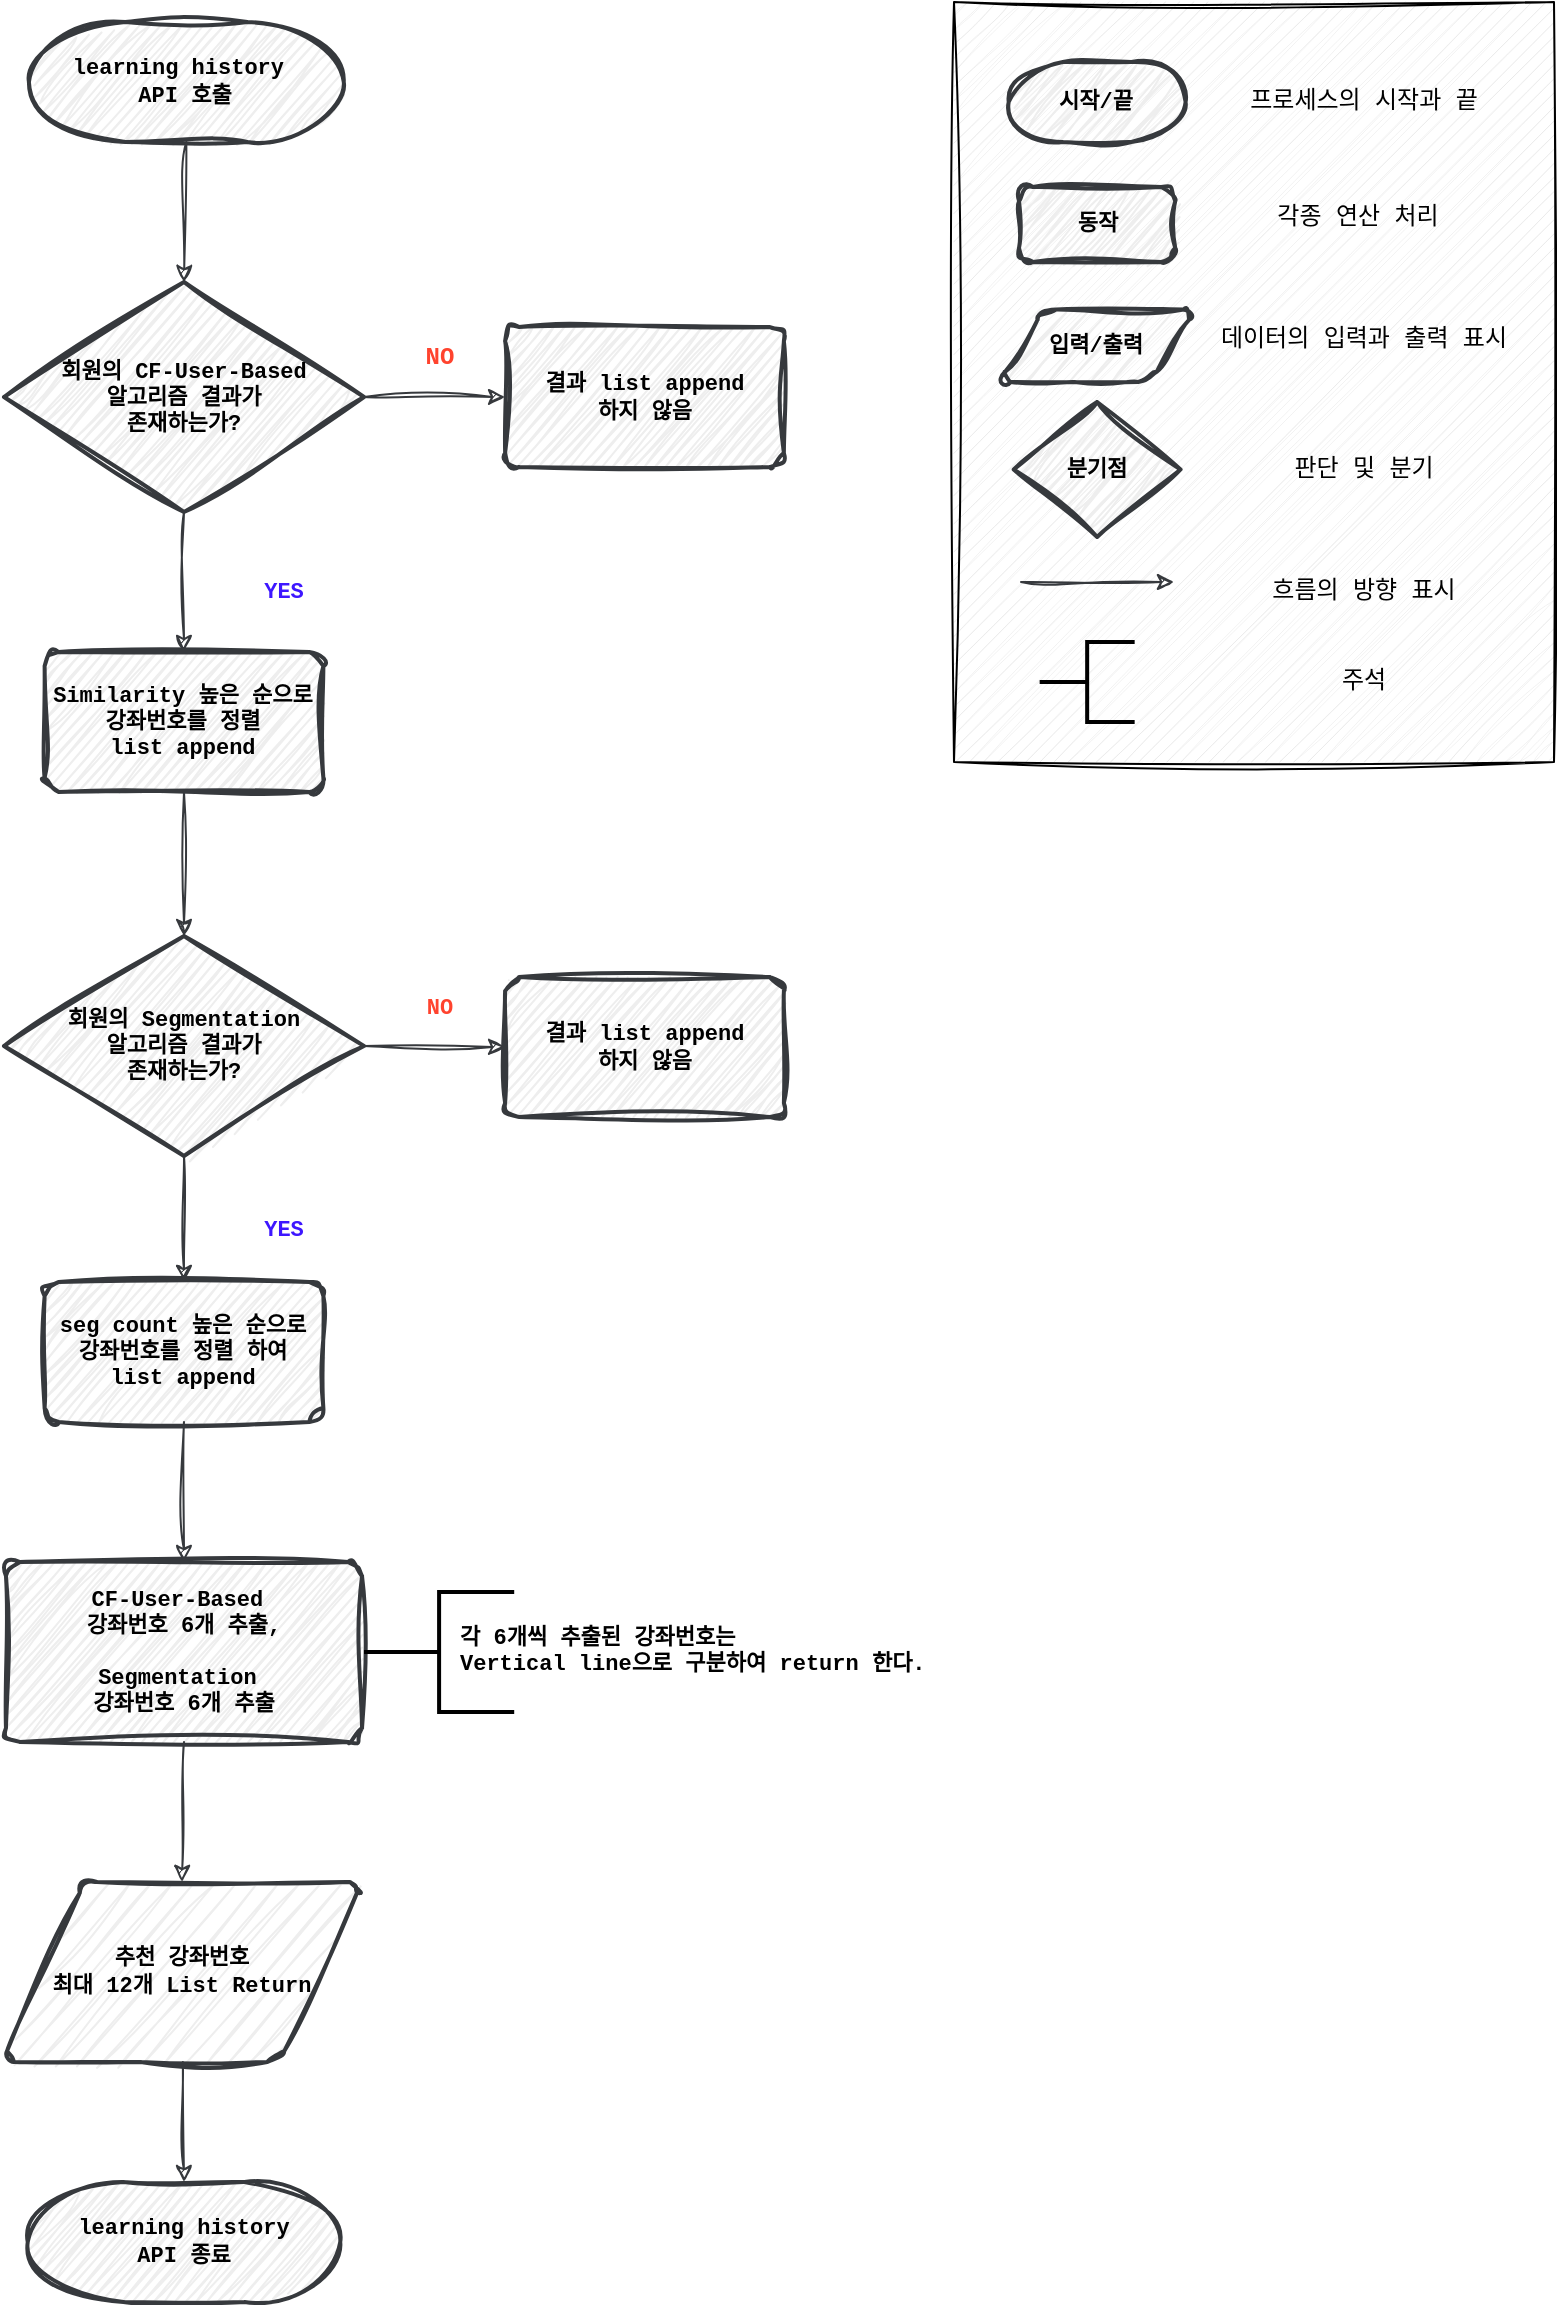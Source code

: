 <mxfile version="24.6.4" type="github">
  <diagram id="C5RBs43oDa-KdzZeNtuy" name="Page-1">
    <mxGraphModel dx="1434" dy="3084" grid="1" gridSize="10" guides="1" tooltips="1" connect="1" arrows="1" fold="1" page="1" pageScale="1" pageWidth="827" pageHeight="1169" math="0" shadow="0">
      <root>
        <mxCell id="WIyWlLk6GJQsqaUBKTNV-0" />
        <mxCell id="WIyWlLk6GJQsqaUBKTNV-1" parent="WIyWlLk6GJQsqaUBKTNV-0" />
        <mxCell id="O0idcP7yzNyjJ1bOO-zf-3" value="" style="verticalLabelPosition=bottom;verticalAlign=top;html=1;shape=mxgraph.basic.patternFillRect;fillStyle=diag;step=5;fillStrokeWidth=0.2;fillStrokeColor=#dddddd;sketch=1;hachureGap=4;jiggle=2;curveFitting=1;fontFamily=Courier New;" vertex="1" parent="WIyWlLk6GJQsqaUBKTNV-1">
          <mxGeometry x="520" y="-2330" width="300" height="380" as="geometry" />
        </mxCell>
        <mxCell id="kCE3X-bR1YBws0et_Grn-0" value="learning history&amp;nbsp;&lt;div&gt;API 호출&lt;/div&gt;" style="strokeWidth=2;html=1;shape=mxgraph.flowchart.terminator;whiteSpace=wrap;sketch=1;hachureGap=4;jiggle=2;curveFitting=1;fontFamily=Courier New;labelBackgroundColor=none;fontStyle=1;fillColor=#eeeeee;strokeColor=#36393d;fontSize=11;" parent="WIyWlLk6GJQsqaUBKTNV-1" vertex="1">
          <mxGeometry x="57.46" y="-2320" width="157.42" height="60" as="geometry" />
        </mxCell>
        <mxCell id="kCE3X-bR1YBws0et_Grn-1" value="" style="endArrow=classic;html=1;rounded=0;sketch=1;hachureGap=4;jiggle=2;curveFitting=1;fontFamily=Courier New;exitX=0.5;exitY=1;exitDx=0;exitDy=0;exitPerimeter=0;entryX=0.5;entryY=0;entryDx=0;entryDy=0;entryPerimeter=0;fillColor=#eeeeee;strokeColor=#36393d;fontSize=11;fontStyle=1" parent="WIyWlLk6GJQsqaUBKTNV-1" source="kCE3X-bR1YBws0et_Grn-0" target="kCE3X-bR1YBws0et_Grn-2" edge="1">
          <mxGeometry width="50" height="50" relative="1" as="geometry">
            <mxPoint x="134.61" y="-2230" as="sourcePoint" />
            <mxPoint x="135.03" y="-2210" as="targetPoint" />
          </mxGeometry>
        </mxCell>
        <mxCell id="kCE3X-bR1YBws0et_Grn-2" value="회원의 CF-User-Based&lt;div style=&quot;font-size: 11px;&quot;&gt;알고리즘 결과가&lt;/div&gt;&lt;div style=&quot;font-size: 11px;&quot;&gt;존재하는가?&lt;/div&gt;" style="strokeWidth=2;html=1;shape=mxgraph.flowchart.decision;whiteSpace=wrap;sketch=1;hachureGap=4;jiggle=2;curveFitting=1;fontFamily=Courier New;fillColor=#eeeeee;strokeColor=#36393d;fontSize=11;fontStyle=1" parent="WIyWlLk6GJQsqaUBKTNV-1" vertex="1">
          <mxGeometry x="45" y="-2190" width="180" height="115" as="geometry" />
        </mxCell>
        <mxCell id="kCE3X-bR1YBws0et_Grn-3" value="" style="endArrow=classic;html=1;rounded=0;sketch=1;hachureGap=4;jiggle=2;curveFitting=1;fontFamily=Courier New;exitX=1;exitY=0.5;exitDx=0;exitDy=0;exitPerimeter=0;entryX=0;entryY=0.5;entryDx=0;entryDy=0;fillColor=#eeeeee;strokeColor=#36393d;fontSize=11;fontStyle=1" parent="WIyWlLk6GJQsqaUBKTNV-1" source="kCE3X-bR1YBws0et_Grn-2" target="kCE3X-bR1YBws0et_Grn-5" edge="1">
          <mxGeometry width="50" height="50" relative="1" as="geometry">
            <mxPoint x="400.03" y="-2120" as="sourcePoint" />
            <mxPoint x="276.28" y="-2150" as="targetPoint" />
          </mxGeometry>
        </mxCell>
        <mxCell id="kCE3X-bR1YBws0et_Grn-4" value="NO" style="text;html=1;align=center;verticalAlign=middle;whiteSpace=wrap;rounded=0;fontFamily=Courier New;fontSize=12;fillColor=none;fontStyle=1;fontColor=#FF432E;" parent="WIyWlLk6GJQsqaUBKTNV-1" vertex="1">
          <mxGeometry x="232.64" y="-2167.5" width="60" height="30" as="geometry" />
        </mxCell>
        <mxCell id="kCE3X-bR1YBws0et_Grn-5" value="&lt;div style=&quot;font-size: 11px;&quot;&gt;결과 list append&lt;/div&gt;&lt;div style=&quot;font-size: 11px;&quot;&gt;하지 않음&lt;/div&gt;" style="rounded=1;whiteSpace=wrap;html=1;absoluteArcSize=1;arcSize=14;strokeWidth=2;sketch=1;hachureGap=4;jiggle=2;curveFitting=1;fontFamily=Courier New;fillColor=#eeeeee;strokeColor=#36393d;fontSize=11;fontStyle=1" parent="WIyWlLk6GJQsqaUBKTNV-1" vertex="1">
          <mxGeometry x="295.56" y="-2167.5" width="139.38" height="70" as="geometry" />
        </mxCell>
        <mxCell id="kCE3X-bR1YBws0et_Grn-6" value="YES" style="text;html=1;align=center;verticalAlign=middle;whiteSpace=wrap;rounded=0;fontFamily=Courier New;fontSize=11;fillColor=none;fontStyle=1;fontColor=#3E17FF;" parent="WIyWlLk6GJQsqaUBKTNV-1" vertex="1">
          <mxGeometry x="154.88" y="-2050" width="60" height="30" as="geometry" />
        </mxCell>
        <mxCell id="kCE3X-bR1YBws0et_Grn-7" value="" style="endArrow=classic;html=1;rounded=0;sketch=1;hachureGap=4;jiggle=2;curveFitting=1;fontFamily=Courier New;exitX=0.5;exitY=1;exitDx=0;exitDy=0;exitPerimeter=0;fillColor=#eeeeee;strokeColor=#36393d;entryX=0.5;entryY=0;entryDx=0;entryDy=0;fontSize=11;fontStyle=1" parent="WIyWlLk6GJQsqaUBKTNV-1" source="kCE3X-bR1YBws0et_Grn-2" target="kCE3X-bR1YBws0et_Grn-8" edge="1">
          <mxGeometry width="50" height="50" relative="1" as="geometry">
            <mxPoint x="134.71" y="-2050" as="sourcePoint" />
            <mxPoint x="134.56" y="-2000" as="targetPoint" />
          </mxGeometry>
        </mxCell>
        <mxCell id="kCE3X-bR1YBws0et_Grn-8" value="&lt;div style=&quot;font-size: 11px;&quot;&gt;Similarity&amp;nbsp;&lt;span style=&quot;background-color: initial; font-size: 11px;&quot;&gt;높은 순으로&lt;/span&gt;&lt;/div&gt;&lt;div style=&quot;font-size: 11px;&quot;&gt;&lt;span style=&quot;background-color: initial; font-size: 11px;&quot;&gt;강좌번호를&amp;nbsp;&lt;/span&gt;&lt;span style=&quot;background-color: initial; font-size: 11px;&quot;&gt;정렬&lt;/span&gt;&lt;/div&gt;&lt;div style=&quot;font-size: 11px;&quot;&gt;list append&lt;/div&gt;" style="rounded=1;whiteSpace=wrap;html=1;absoluteArcSize=1;arcSize=14;strokeWidth=2;sketch=1;hachureGap=4;jiggle=2;curveFitting=1;fontFamily=Courier New;fillColor=#eeeeee;strokeColor=#36393d;fontSize=11;fontStyle=1" parent="WIyWlLk6GJQsqaUBKTNV-1" vertex="1">
          <mxGeometry x="65.31" y="-2005" width="139.38" height="70" as="geometry" />
        </mxCell>
        <mxCell id="kCE3X-bR1YBws0et_Grn-9" value="" style="endArrow=classic;html=1;rounded=0;sketch=1;hachureGap=4;jiggle=2;curveFitting=1;fontFamily=Courier New;exitX=0.5;exitY=1;exitDx=0;exitDy=0;fillColor=#eeeeee;strokeColor=#36393d;entryX=0.5;entryY=0;entryDx=0;entryDy=0;entryPerimeter=0;fontSize=11;fontStyle=1" parent="WIyWlLk6GJQsqaUBKTNV-1" source="kCE3X-bR1YBws0et_Grn-8" target="kCE3X-bR1YBws0et_Grn-10" edge="1">
          <mxGeometry width="50" height="50" relative="1" as="geometry">
            <mxPoint x="134.5" y="-1870" as="sourcePoint" />
            <mxPoint x="134.56" y="-1850" as="targetPoint" />
          </mxGeometry>
        </mxCell>
        <mxCell id="kCE3X-bR1YBws0et_Grn-10" value="회원의 Segmentation&lt;div style=&quot;font-size: 11px;&quot;&gt;알고리즘 결과가&lt;/div&gt;&lt;div style=&quot;font-size: 11px;&quot;&gt;존재하는가?&lt;/div&gt;" style="strokeWidth=2;html=1;shape=mxgraph.flowchart.decision;whiteSpace=wrap;sketch=1;hachureGap=4;jiggle=2;curveFitting=1;fontFamily=Courier New;fillColor=#eeeeee;strokeColor=#36393d;fontSize=11;fontStyle=1" parent="WIyWlLk6GJQsqaUBKTNV-1" vertex="1">
          <mxGeometry x="45" y="-1863" width="180" height="110" as="geometry" />
        </mxCell>
        <mxCell id="kCE3X-bR1YBws0et_Grn-11" value="&lt;div style=&quot;font-size: 11px;&quot;&gt;seg count&amp;nbsp;&lt;span style=&quot;background-color: initial; font-size: 11px;&quot;&gt;높은 순으로&lt;/span&gt;&lt;/div&gt;&lt;div style=&quot;font-size: 11px;&quot;&gt;&lt;span style=&quot;background-color: initial; font-size: 11px;&quot;&gt;강좌번호를&amp;nbsp;&lt;/span&gt;&lt;span style=&quot;background-color: initial; font-size: 11px;&quot;&gt;정렬 하여&lt;/span&gt;&lt;/div&gt;&lt;div style=&quot;font-size: 11px;&quot;&gt;list append&lt;/div&gt;" style="rounded=1;whiteSpace=wrap;html=1;absoluteArcSize=1;arcSize=14;strokeWidth=2;sketch=1;hachureGap=4;jiggle=2;curveFitting=1;fontFamily=Courier New;fillColor=#eeeeee;strokeColor=#36393d;fontSize=11;fontStyle=1" parent="WIyWlLk6GJQsqaUBKTNV-1" vertex="1">
          <mxGeometry x="65.31" y="-1690" width="139.38" height="70" as="geometry" />
        </mxCell>
        <mxCell id="kCE3X-bR1YBws0et_Grn-12" value="" style="endArrow=classic;html=1;rounded=0;sketch=1;hachureGap=4;jiggle=2;curveFitting=1;fontFamily=Courier New;exitX=0.5;exitY=1;exitDx=0;exitDy=0;fillColor=#eeeeee;strokeColor=#36393d;exitPerimeter=0;fontSize=11;fontStyle=1" parent="WIyWlLk6GJQsqaUBKTNV-1" source="kCE3X-bR1YBws0et_Grn-10" target="kCE3X-bR1YBws0et_Grn-11" edge="1">
          <mxGeometry width="50" height="50" relative="1" as="geometry">
            <mxPoint x="144.56" y="-1920" as="sourcePoint" />
            <mxPoint x="144.56" y="-1850" as="targetPoint" />
          </mxGeometry>
        </mxCell>
        <mxCell id="kCE3X-bR1YBws0et_Grn-14" value="" style="endArrow=classic;html=1;rounded=0;sketch=1;hachureGap=4;jiggle=2;curveFitting=1;fontFamily=Courier New;exitX=1;exitY=0.5;exitDx=0;exitDy=0;exitPerimeter=0;entryX=0;entryY=0.5;entryDx=0;entryDy=0;fillColor=#eeeeee;strokeColor=#36393d;fontSize=11;fontStyle=1" parent="WIyWlLk6GJQsqaUBKTNV-1" source="kCE3X-bR1YBws0et_Grn-10" target="kCE3X-bR1YBws0et_Grn-16" edge="1">
          <mxGeometry width="50" height="50" relative="1" as="geometry">
            <mxPoint x="240.03" y="-1954.5" as="sourcePoint" />
            <mxPoint x="286.75" y="-1972.5" as="targetPoint" />
          </mxGeometry>
        </mxCell>
        <mxCell id="kCE3X-bR1YBws0et_Grn-15" value="NO" style="text;html=1;align=center;verticalAlign=middle;whiteSpace=wrap;rounded=0;fontFamily=Courier New;fontSize=11;fillColor=none;fontStyle=1;fontColor=#FF432E;" parent="WIyWlLk6GJQsqaUBKTNV-1" vertex="1">
          <mxGeometry x="232.64" y="-1842.5" width="60" height="30" as="geometry" />
        </mxCell>
        <mxCell id="kCE3X-bR1YBws0et_Grn-16" value="&lt;div style=&quot;font-size: 11px;&quot;&gt;결과 list append&lt;/div&gt;&lt;div style=&quot;font-size: 11px;&quot;&gt;하지 않음&lt;/div&gt;" style="rounded=1;whiteSpace=wrap;html=1;absoluteArcSize=1;arcSize=14;strokeWidth=2;sketch=1;hachureGap=4;jiggle=2;curveFitting=1;fontFamily=Courier New;fillColor=#eeeeee;strokeColor=#36393d;fontSize=11;fontStyle=1" parent="WIyWlLk6GJQsqaUBKTNV-1" vertex="1">
          <mxGeometry x="295.56" y="-1842.5" width="139.38" height="70" as="geometry" />
        </mxCell>
        <mxCell id="kCE3X-bR1YBws0et_Grn-17" value="YES" style="text;html=1;align=center;verticalAlign=middle;whiteSpace=wrap;rounded=0;fontFamily=Courier New;fontSize=11;fillColor=none;fontStyle=1;fontColor=#3E17FF;" parent="WIyWlLk6GJQsqaUBKTNV-1" vertex="1">
          <mxGeometry x="154.88" y="-1731" width="60" height="30" as="geometry" />
        </mxCell>
        <mxCell id="kCE3X-bR1YBws0et_Grn-18" value="CF-User-Based&amp;nbsp;&lt;div&gt;강좌번호 6개 추출,&lt;/div&gt;&lt;div&gt;&lt;br&gt;&lt;div style=&quot;font-size: 11px;&quot;&gt;Segmentation&amp;nbsp;&lt;/div&gt;&lt;div style=&quot;font-size: 11px;&quot;&gt;강좌번호 6개 추출&lt;br style=&quot;font-size: 11px;&quot;&gt;&lt;/div&gt;&lt;/div&gt;" style="rounded=1;whiteSpace=wrap;html=1;absoluteArcSize=1;arcSize=14;strokeWidth=2;sketch=1;hachureGap=4;jiggle=2;curveFitting=1;fontFamily=Courier New;fillColor=#eeeeee;strokeColor=#36393d;fontSize=11;fontStyle=1" parent="WIyWlLk6GJQsqaUBKTNV-1" vertex="1">
          <mxGeometry x="45.98" y="-1550" width="178.03" height="90" as="geometry" />
        </mxCell>
        <mxCell id="kCE3X-bR1YBws0et_Grn-19" value="" style="endArrow=classic;html=1;rounded=0;sketch=1;hachureGap=4;jiggle=2;curveFitting=1;fontFamily=Courier New;exitX=0.5;exitY=1;exitDx=0;exitDy=0;fillColor=#eeeeee;strokeColor=#36393d;entryX=0.5;entryY=0;entryDx=0;entryDy=0;fontSize=11;fontStyle=1" parent="WIyWlLk6GJQsqaUBKTNV-1" source="kCE3X-bR1YBws0et_Grn-11" target="kCE3X-bR1YBws0et_Grn-18" edge="1">
          <mxGeometry width="50" height="50" relative="1" as="geometry">
            <mxPoint x="144.56" y="-1725" as="sourcePoint" />
            <mxPoint x="144.56" y="-1660" as="targetPoint" />
          </mxGeometry>
        </mxCell>
        <mxCell id="kCE3X-bR1YBws0et_Grn-22" value="" style="endArrow=classic;html=1;rounded=0;sketch=1;hachureGap=4;jiggle=2;curveFitting=1;fontFamily=Courier New;entryX=0.5;entryY=0;entryDx=0;entryDy=0;fillColor=#eeeeee;strokeColor=#36393d;entryPerimeter=0;fontSize=11;fontStyle=1" parent="WIyWlLk6GJQsqaUBKTNV-1" source="dnPxp3Yq9yOHqBuiGxyi-0" target="kCE3X-bR1YBws0et_Grn-24" edge="1">
          <mxGeometry width="50" height="50" relative="1" as="geometry">
            <mxPoint x="135.0" y="-1300" as="sourcePoint" />
            <mxPoint x="135.0" y="-1240" as="targetPoint" />
          </mxGeometry>
        </mxCell>
        <mxCell id="kCE3X-bR1YBws0et_Grn-23" value="" style="endArrow=classic;html=1;rounded=0;sketch=1;hachureGap=4;jiggle=2;curveFitting=1;fontFamily=Courier New;exitX=0.5;exitY=1;exitDx=0;exitDy=0;fillColor=#eeeeee;strokeColor=#36393d;entryX=0.5;entryY=0;entryDx=0;entryDy=0;fontSize=11;fontStyle=1" parent="WIyWlLk6GJQsqaUBKTNV-1" source="kCE3X-bR1YBws0et_Grn-18" target="dnPxp3Yq9yOHqBuiGxyi-0" edge="1">
          <mxGeometry width="50" height="50" relative="1" as="geometry">
            <mxPoint x="144.56" y="-1590" as="sourcePoint" />
            <mxPoint x="136.17" y="-1410" as="targetPoint" />
          </mxGeometry>
        </mxCell>
        <mxCell id="kCE3X-bR1YBws0et_Grn-24" value="learning history&lt;div&gt;API 종료&lt;/div&gt;" style="strokeWidth=2;html=1;shape=mxgraph.flowchart.terminator;whiteSpace=wrap;sketch=1;hachureGap=4;jiggle=2;curveFitting=1;fontFamily=Courier New;labelBackgroundColor=none;fontStyle=1;fillColor=#eeeeee;strokeColor=#36393d;fontSize=11;" parent="WIyWlLk6GJQsqaUBKTNV-1" vertex="1">
          <mxGeometry x="56.87" y="-1240" width="156.25" height="60" as="geometry" />
        </mxCell>
        <mxCell id="dnPxp3Yq9yOHqBuiGxyi-0" value="&lt;span style=&quot;font-size: 11px;&quot;&gt;추천 강좌번호&lt;/span&gt;&lt;div style=&quot;font-size: 11px;&quot;&gt;최대 12개&amp;nbsp;&lt;span style=&quot;background-color: initial; font-size: 11px;&quot;&gt;List Return&lt;/span&gt;&lt;/div&gt;" style="shape=parallelogram;html=1;strokeWidth=2;perimeter=parallelogramPerimeter;whiteSpace=wrap;rounded=1;arcSize=12;size=0.23;fillColor=#eeeeee;strokeColor=#36393d;sketch=1;curveFitting=1;jiggle=2;fontFamily=Courier New;fontSize=11;fontStyle=1" parent="WIyWlLk6GJQsqaUBKTNV-1" vertex="1">
          <mxGeometry x="44.01" y="-1390" width="180" height="90" as="geometry" />
        </mxCell>
        <mxCell id="dnPxp3Yq9yOHqBuiGxyi-2" value="" style="strokeWidth=2;html=1;shape=mxgraph.flowchart.annotation_2;align=left;labelPosition=right;pointerEvents=1;fontFamily=Courier New;fontSize=11;fontStyle=1" parent="WIyWlLk6GJQsqaUBKTNV-1" vertex="1">
          <mxGeometry x="225.0" y="-1535" width="75.1" height="60" as="geometry" />
        </mxCell>
        <mxCell id="dnPxp3Yq9yOHqBuiGxyi-4" value="&lt;div style=&quot;font-size: 11px;&quot;&gt;&lt;span style=&quot;background-color: initial; font-size: 11px;&quot;&gt;각 6개씩 추출된 강좌번호는&lt;/span&gt;&lt;/div&gt;&lt;div style=&quot;font-size: 11px;&quot;&gt;&lt;span style=&quot;background-color: initial; font-size: 11px;&quot;&gt;Vertical line으로 구분하여 return 한다.&lt;/span&gt;&lt;/div&gt;" style="text;whiteSpace=wrap;html=1;align=left;fontFamily=Courier New;fontSize=11;fontStyle=1" parent="WIyWlLk6GJQsqaUBKTNV-1" vertex="1">
          <mxGeometry x="271.47" y="-1525.5" width="248.53" height="41" as="geometry" />
        </mxCell>
        <mxCell id="O0idcP7yzNyjJ1bOO-zf-4" value="시작/끝" style="strokeWidth=2;html=1;shape=mxgraph.flowchart.terminator;whiteSpace=wrap;sketch=1;hachureGap=4;jiggle=2;curveFitting=1;fontFamily=Courier New;labelBackgroundColor=none;fontStyle=1;fillColor=#eeeeee;strokeColor=#36393d;fontSize=11;" vertex="1" parent="WIyWlLk6GJQsqaUBKTNV-1">
          <mxGeometry x="547.35" y="-2300" width="88.44" height="40" as="geometry" />
        </mxCell>
        <mxCell id="O0idcP7yzNyjJ1bOO-zf-5" value="&lt;font&gt;프로세스의 시작과 끝&lt;/font&gt;" style="text;html=1;align=center;verticalAlign=middle;whiteSpace=wrap;rounded=0;fontFamily=Courier New;" vertex="1" parent="WIyWlLk6GJQsqaUBKTNV-1">
          <mxGeometry x="660" y="-2295" width="130" height="30" as="geometry" />
        </mxCell>
        <mxCell id="O0idcP7yzNyjJ1bOO-zf-6" value="&lt;div style=&quot;font-size: 11px;&quot;&gt;동작&lt;/div&gt;" style="rounded=1;whiteSpace=wrap;html=1;absoluteArcSize=1;arcSize=14;strokeWidth=2;sketch=1;hachureGap=4;jiggle=2;curveFitting=1;fontFamily=Courier New;fillColor=#eeeeee;strokeColor=#36393d;fontSize=11;fontStyle=1" vertex="1" parent="WIyWlLk6GJQsqaUBKTNV-1">
          <mxGeometry x="552.5" y="-2237.5" width="78.13" height="37.5" as="geometry" />
        </mxCell>
        <mxCell id="O0idcP7yzNyjJ1bOO-zf-7" value="&lt;font&gt;각종 연산 처리&lt;/font&gt;" style="text;html=1;align=center;verticalAlign=middle;whiteSpace=wrap;rounded=0;fontFamily=Courier New;" vertex="1" parent="WIyWlLk6GJQsqaUBKTNV-1">
          <mxGeometry x="657.35" y="-2237.5" width="130" height="30" as="geometry" />
        </mxCell>
        <mxCell id="O0idcP7yzNyjJ1bOO-zf-8" value="입력/출력" style="shape=parallelogram;html=1;strokeWidth=2;perimeter=parallelogramPerimeter;whiteSpace=wrap;rounded=1;arcSize=12;size=0.23;fillColor=#eeeeee;strokeColor=#36393d;sketch=1;curveFitting=1;jiggle=2;fontFamily=Courier New;fontSize=11;fontStyle=1" vertex="1" parent="WIyWlLk6GJQsqaUBKTNV-1">
          <mxGeometry x="542.36" y="-2176.25" width="98.43" height="36.25" as="geometry" />
        </mxCell>
        <mxCell id="O0idcP7yzNyjJ1bOO-zf-9" value="&lt;font&gt;데이터의 입력과 출력 표시&lt;/font&gt;" style="text;html=1;align=center;verticalAlign=middle;whiteSpace=wrap;rounded=0;fontFamily=Courier New;" vertex="1" parent="WIyWlLk6GJQsqaUBKTNV-1">
          <mxGeometry x="645" y="-2176.25" width="160" height="30" as="geometry" />
        </mxCell>
        <mxCell id="O0idcP7yzNyjJ1bOO-zf-10" value="분기점" style="strokeWidth=2;html=1;shape=mxgraph.flowchart.decision;whiteSpace=wrap;sketch=1;hachureGap=4;jiggle=2;curveFitting=1;fontFamily=Courier New;fillColor=#eeeeee;strokeColor=#36393d;fontSize=11;fontStyle=1" vertex="1" parent="WIyWlLk6GJQsqaUBKTNV-1">
          <mxGeometry x="549.86" y="-2130" width="83.43" height="67.5" as="geometry" />
        </mxCell>
        <mxCell id="O0idcP7yzNyjJ1bOO-zf-11" value="&lt;font&gt;판단 및 분기&lt;/font&gt;" style="text;html=1;align=center;verticalAlign=middle;whiteSpace=wrap;rounded=0;fontFamily=Courier New;" vertex="1" parent="WIyWlLk6GJQsqaUBKTNV-1">
          <mxGeometry x="645" y="-2111.25" width="160" height="30" as="geometry" />
        </mxCell>
        <mxCell id="O0idcP7yzNyjJ1bOO-zf-12" value="" style="endArrow=classic;html=1;rounded=0;sketch=1;hachureGap=4;jiggle=2;curveFitting=1;fontFamily=Courier New;exitX=0.5;exitY=1;exitDx=0;exitDy=0;exitPerimeter=0;fillColor=#eeeeee;strokeColor=#36393d;fontSize=11;fontStyle=1" edge="1" parent="WIyWlLk6GJQsqaUBKTNV-1">
          <mxGeometry width="50" height="50" relative="1" as="geometry">
            <mxPoint x="553.5" y="-2040" as="sourcePoint" />
            <mxPoint x="630" y="-2040" as="targetPoint" />
          </mxGeometry>
        </mxCell>
        <mxCell id="O0idcP7yzNyjJ1bOO-zf-13" value="&lt;font&gt;흐름의 방향 표시&lt;/font&gt;" style="text;html=1;align=center;verticalAlign=middle;whiteSpace=wrap;rounded=0;fontFamily=Courier New;" vertex="1" parent="WIyWlLk6GJQsqaUBKTNV-1">
          <mxGeometry x="645" y="-2050" width="160" height="30" as="geometry" />
        </mxCell>
        <mxCell id="O0idcP7yzNyjJ1bOO-zf-14" value="" style="strokeWidth=2;html=1;shape=mxgraph.flowchart.annotation_2;align=left;labelPosition=right;pointerEvents=1;fontFamily=Courier New;fontSize=11;fontStyle=1" vertex="1" parent="WIyWlLk6GJQsqaUBKTNV-1">
          <mxGeometry x="562.83" y="-2010" width="47.5" height="40" as="geometry" />
        </mxCell>
        <mxCell id="O0idcP7yzNyjJ1bOO-zf-15" value="&lt;font&gt;주석&lt;/font&gt;" style="text;html=1;align=center;verticalAlign=middle;whiteSpace=wrap;rounded=0;fontFamily=Courier New;" vertex="1" parent="WIyWlLk6GJQsqaUBKTNV-1">
          <mxGeometry x="645" y="-2005" width="160" height="30" as="geometry" />
        </mxCell>
      </root>
    </mxGraphModel>
  </diagram>
</mxfile>
